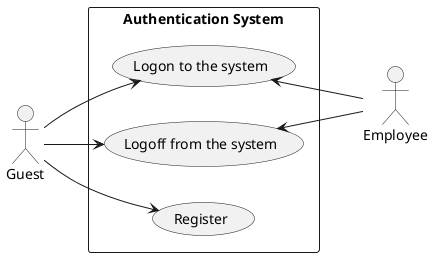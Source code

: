 @startuml

left to right direction

actor Guest
actor Employee

rectangle "Authentication System" {
    (Logon to the system) as (Login)
    (Logoff from the system) as (Logout)

    Guest --> (Register)
    Guest --> (Login)
    Guest --> (Logout)

    (Login) <-- Employee
    (Logout) <-- Employee
}

@enduml
